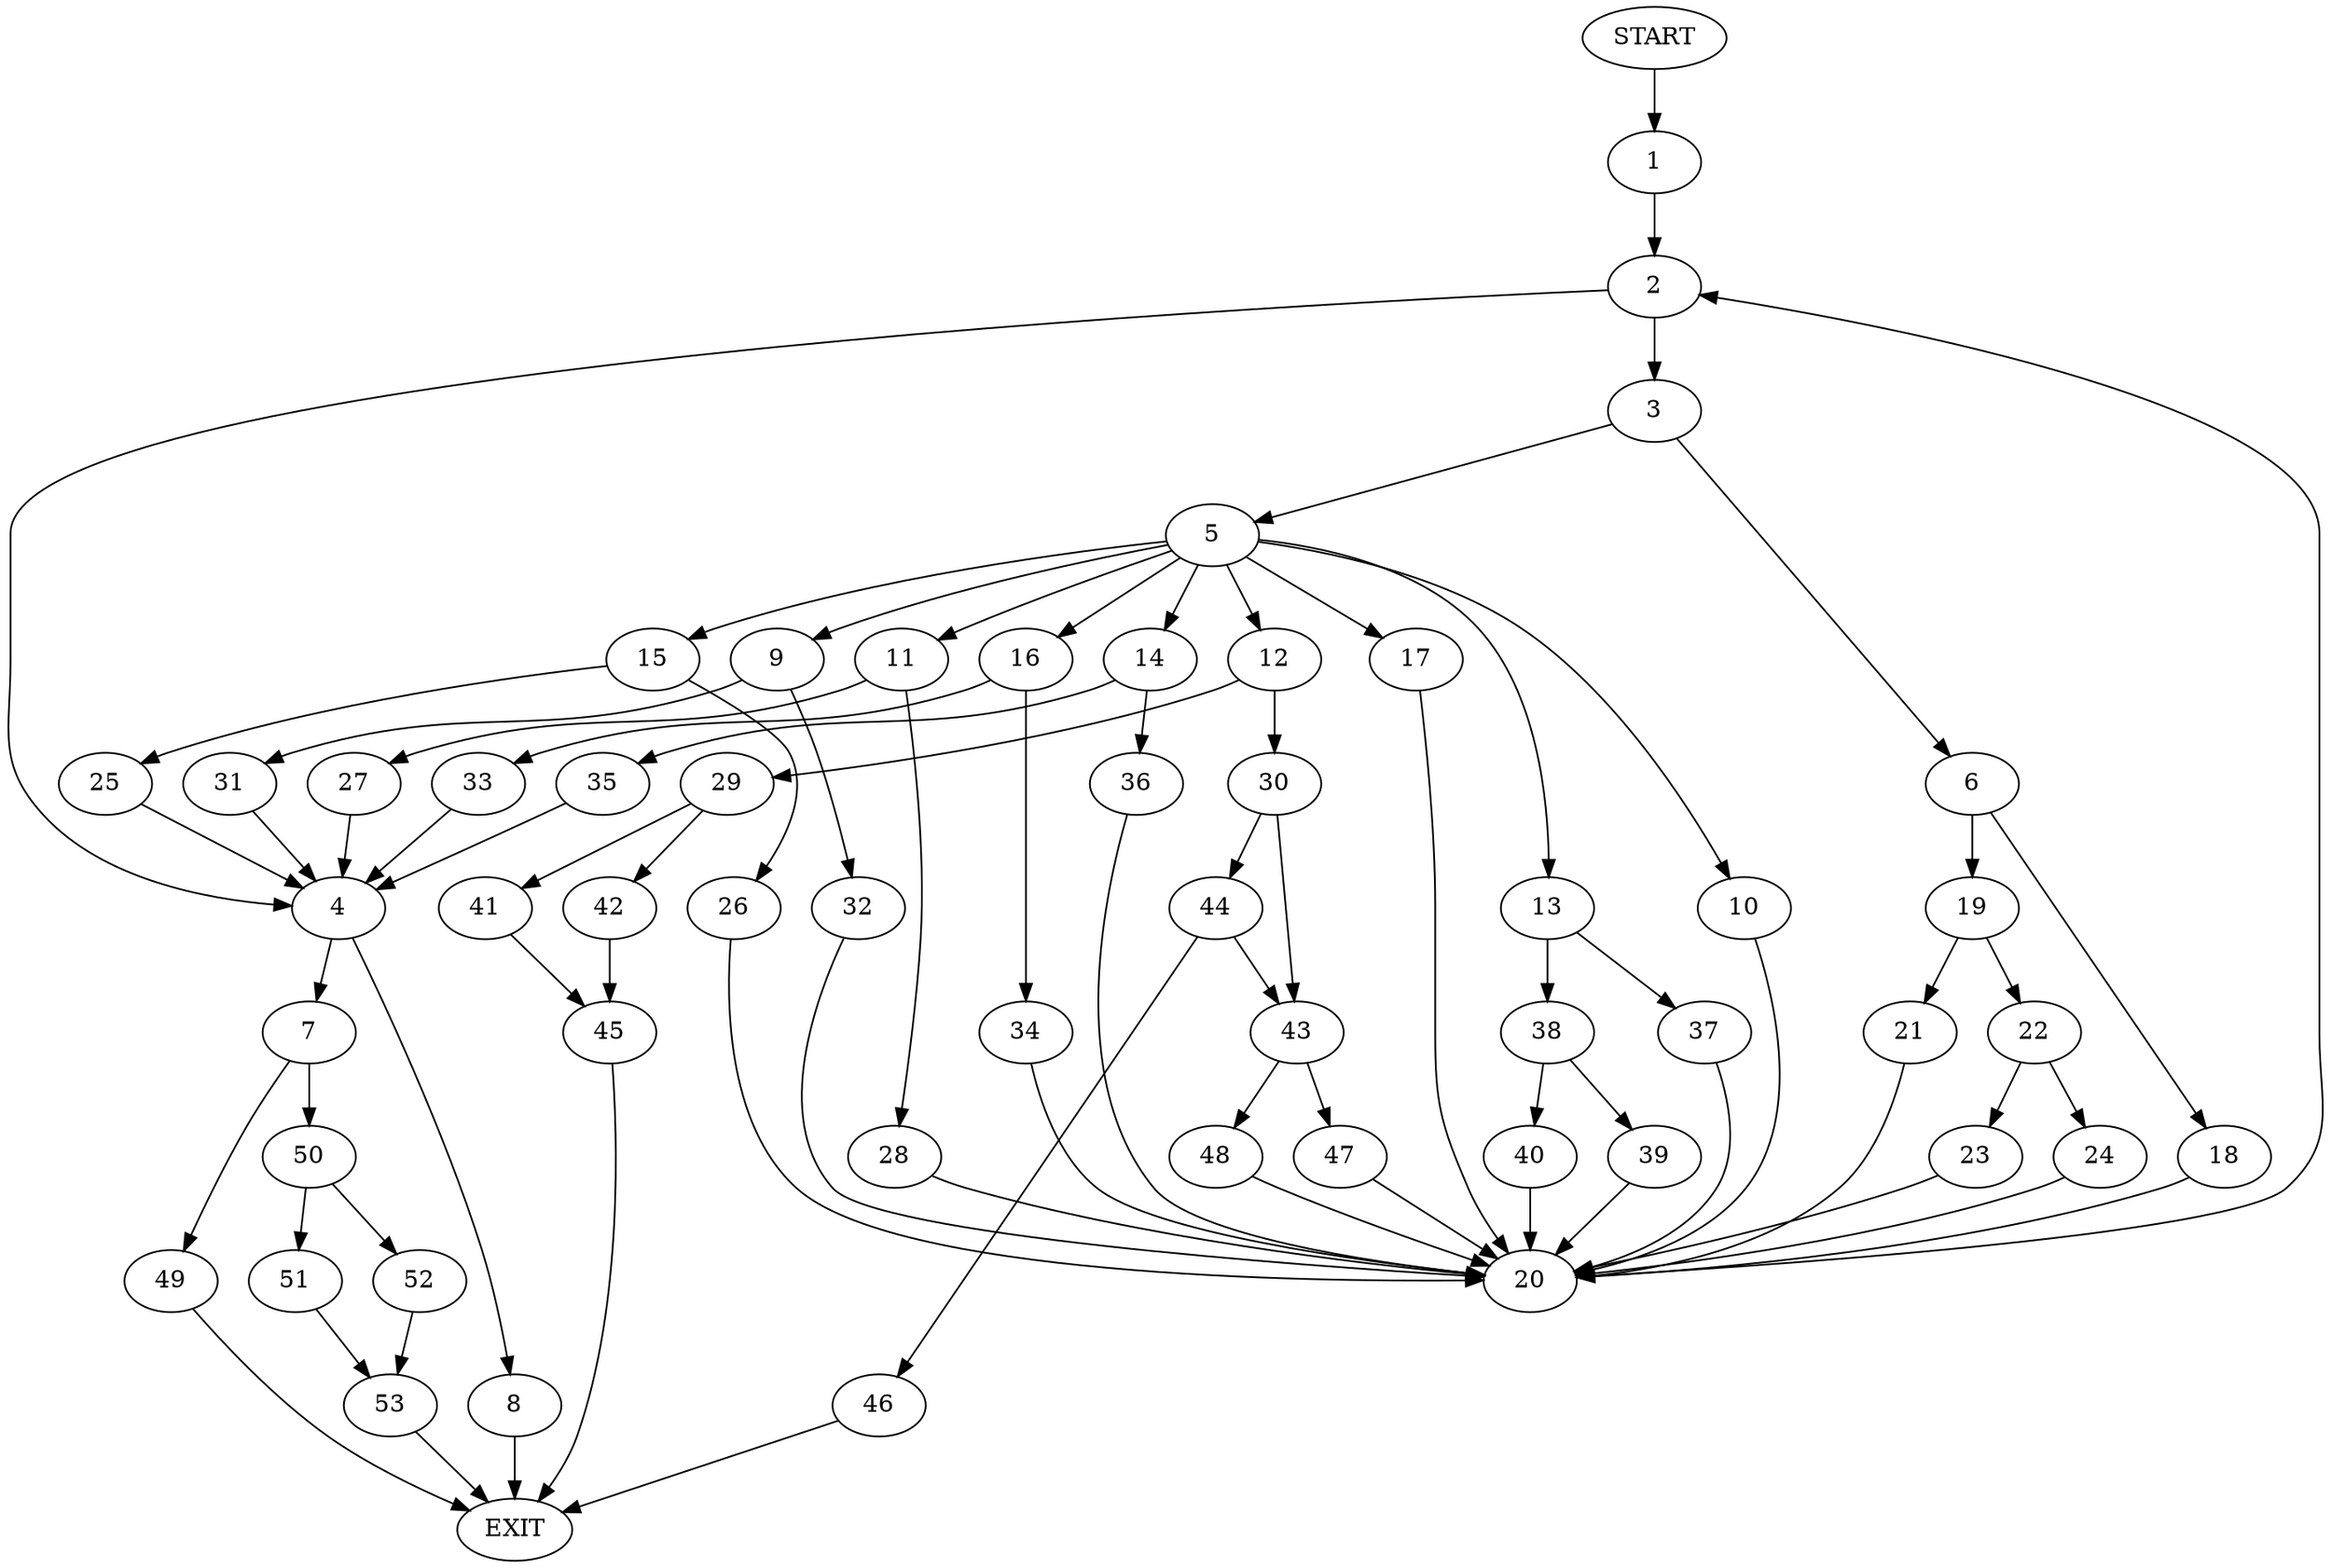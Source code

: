 digraph {
0 [label="START"]
54 [label="EXIT"]
0 -> 1
1 -> 2
2 -> 3
2 -> 4
3 -> 5
3 -> 6
4 -> 7
4 -> 8
5 -> 9
5 -> 10
5 -> 11
5 -> 12
5 -> 13
5 -> 14
5 -> 15
5 -> 16
5 -> 17
6 -> 18
6 -> 19
18 -> 20
19 -> 21
19 -> 22
20 -> 2
21 -> 20
22 -> 23
22 -> 24
23 -> 20
24 -> 20
15 -> 25
15 -> 26
11 -> 27
11 -> 28
12 -> 29
12 -> 30
10 -> 20
9 -> 31
9 -> 32
16 -> 33
16 -> 34
17 -> 20
14 -> 35
14 -> 36
13 -> 37
13 -> 38
34 -> 20
33 -> 4
27 -> 4
28 -> 20
35 -> 4
36 -> 20
31 -> 4
32 -> 20
26 -> 20
25 -> 4
38 -> 39
38 -> 40
37 -> 20
39 -> 20
40 -> 20
29 -> 41
29 -> 42
30 -> 43
30 -> 44
41 -> 45
42 -> 45
45 -> 54
44 -> 43
44 -> 46
43 -> 47
43 -> 48
46 -> 54
48 -> 20
47 -> 20
7 -> 49
7 -> 50
8 -> 54
49 -> 54
50 -> 51
50 -> 52
51 -> 53
52 -> 53
53 -> 54
}

